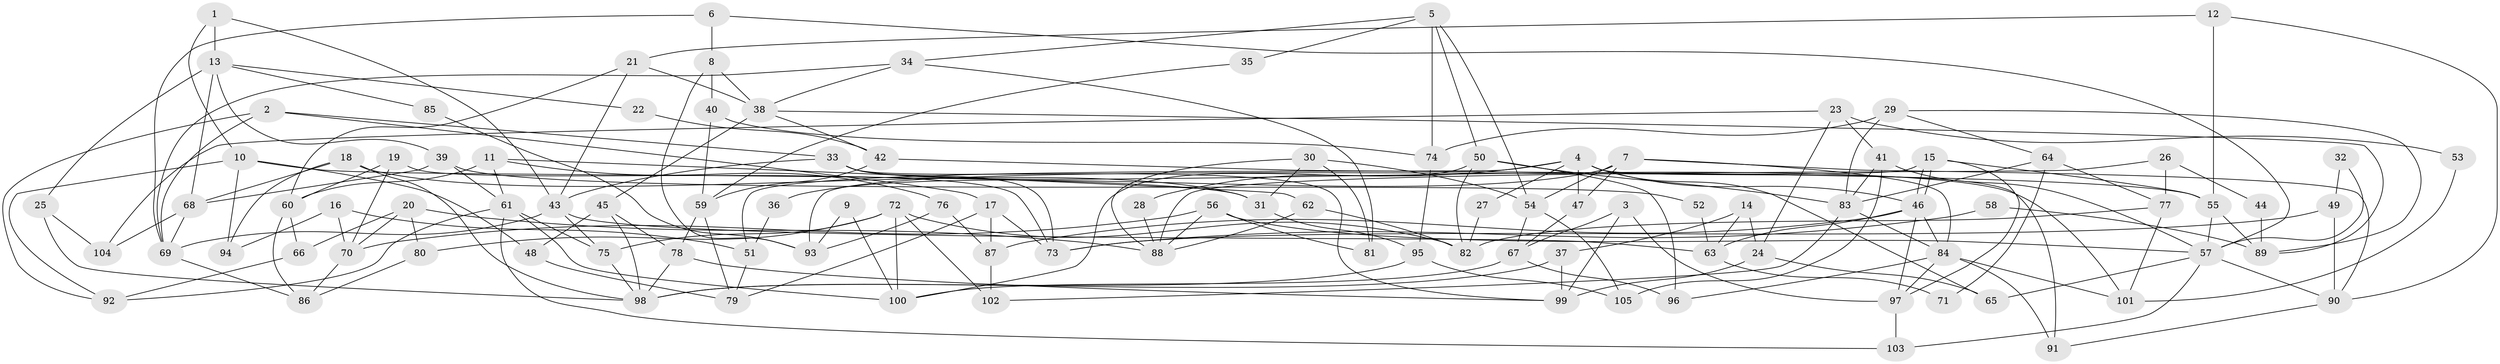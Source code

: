 // Generated by graph-tools (version 1.1) at 2025/02/03/09/25 03:02:14]
// undirected, 105 vertices, 210 edges
graph export_dot {
graph [start="1"]
  node [color=gray90,style=filled];
  1;
  2;
  3;
  4;
  5;
  6;
  7;
  8;
  9;
  10;
  11;
  12;
  13;
  14;
  15;
  16;
  17;
  18;
  19;
  20;
  21;
  22;
  23;
  24;
  25;
  26;
  27;
  28;
  29;
  30;
  31;
  32;
  33;
  34;
  35;
  36;
  37;
  38;
  39;
  40;
  41;
  42;
  43;
  44;
  45;
  46;
  47;
  48;
  49;
  50;
  51;
  52;
  53;
  54;
  55;
  56;
  57;
  58;
  59;
  60;
  61;
  62;
  63;
  64;
  65;
  66;
  67;
  68;
  69;
  70;
  71;
  72;
  73;
  74;
  75;
  76;
  77;
  78;
  79;
  80;
  81;
  82;
  83;
  84;
  85;
  86;
  87;
  88;
  89;
  90;
  91;
  92;
  93;
  94;
  95;
  96;
  97;
  98;
  99;
  100;
  101;
  102;
  103;
  104;
  105;
  1 -- 13;
  1 -- 10;
  1 -- 43;
  2 -- 33;
  2 -- 69;
  2 -- 17;
  2 -- 92;
  3 -- 97;
  3 -- 67;
  3 -- 99;
  4 -- 91;
  4 -- 46;
  4 -- 27;
  4 -- 28;
  4 -- 47;
  4 -- 51;
  4 -- 65;
  5 -- 54;
  5 -- 50;
  5 -- 34;
  5 -- 35;
  5 -- 74;
  6 -- 57;
  6 -- 69;
  6 -- 8;
  7 -- 47;
  7 -- 84;
  7 -- 36;
  7 -- 54;
  7 -- 90;
  8 -- 38;
  8 -- 40;
  8 -- 93;
  9 -- 100;
  9 -- 93;
  10 -- 48;
  10 -- 92;
  10 -- 31;
  10 -- 94;
  11 -- 60;
  11 -- 62;
  11 -- 61;
  11 -- 76;
  12 -- 55;
  12 -- 90;
  12 -- 21;
  13 -- 39;
  13 -- 68;
  13 -- 22;
  13 -- 25;
  13 -- 85;
  14 -- 63;
  14 -- 24;
  14 -- 37;
  15 -- 46;
  15 -- 46;
  15 -- 93;
  15 -- 55;
  15 -- 97;
  16 -- 70;
  16 -- 51;
  16 -- 94;
  17 -- 73;
  17 -- 79;
  17 -- 87;
  18 -- 94;
  18 -- 98;
  18 -- 31;
  18 -- 68;
  19 -- 70;
  19 -- 60;
  19 -- 73;
  20 -- 80;
  20 -- 70;
  20 -- 66;
  20 -- 88;
  21 -- 38;
  21 -- 43;
  21 -- 60;
  22 -- 42;
  23 -- 41;
  23 -- 24;
  23 -- 53;
  23 -- 104;
  24 -- 65;
  24 -- 99;
  25 -- 98;
  25 -- 104;
  26 -- 77;
  26 -- 88;
  26 -- 44;
  27 -- 82;
  28 -- 88;
  29 -- 64;
  29 -- 83;
  29 -- 74;
  29 -- 89;
  30 -- 31;
  30 -- 88;
  30 -- 54;
  30 -- 81;
  31 -- 95;
  32 -- 57;
  32 -- 49;
  33 -- 43;
  33 -- 99;
  33 -- 73;
  33 -- 101;
  34 -- 69;
  34 -- 38;
  34 -- 81;
  35 -- 59;
  36 -- 51;
  37 -- 98;
  37 -- 99;
  38 -- 89;
  38 -- 42;
  38 -- 45;
  39 -- 68;
  39 -- 61;
  39 -- 52;
  40 -- 74;
  40 -- 59;
  41 -- 105;
  41 -- 57;
  41 -- 83;
  42 -- 59;
  42 -- 55;
  43 -- 63;
  43 -- 69;
  43 -- 75;
  44 -- 89;
  45 -- 78;
  45 -- 48;
  45 -- 98;
  46 -- 87;
  46 -- 63;
  46 -- 84;
  46 -- 97;
  47 -- 67;
  48 -- 79;
  49 -- 73;
  49 -- 90;
  50 -- 83;
  50 -- 96;
  50 -- 82;
  50 -- 100;
  51 -- 79;
  52 -- 63;
  53 -- 101;
  54 -- 67;
  54 -- 105;
  55 -- 57;
  55 -- 89;
  56 -- 81;
  56 -- 57;
  56 -- 70;
  56 -- 88;
  57 -- 103;
  57 -- 65;
  57 -- 90;
  58 -- 73;
  58 -- 89;
  59 -- 78;
  59 -- 79;
  60 -- 66;
  60 -- 86;
  61 -- 75;
  61 -- 92;
  61 -- 100;
  61 -- 103;
  62 -- 82;
  62 -- 88;
  63 -- 71;
  64 -- 83;
  64 -- 77;
  64 -- 71;
  66 -- 92;
  67 -- 100;
  67 -- 96;
  68 -- 104;
  68 -- 69;
  69 -- 86;
  70 -- 86;
  72 -- 75;
  72 -- 100;
  72 -- 80;
  72 -- 82;
  72 -- 102;
  74 -- 95;
  75 -- 98;
  76 -- 87;
  76 -- 93;
  77 -- 82;
  77 -- 101;
  78 -- 98;
  78 -- 99;
  80 -- 86;
  83 -- 84;
  83 -- 102;
  84 -- 97;
  84 -- 91;
  84 -- 96;
  84 -- 101;
  85 -- 93;
  87 -- 102;
  90 -- 91;
  95 -- 98;
  95 -- 105;
  97 -- 103;
}
